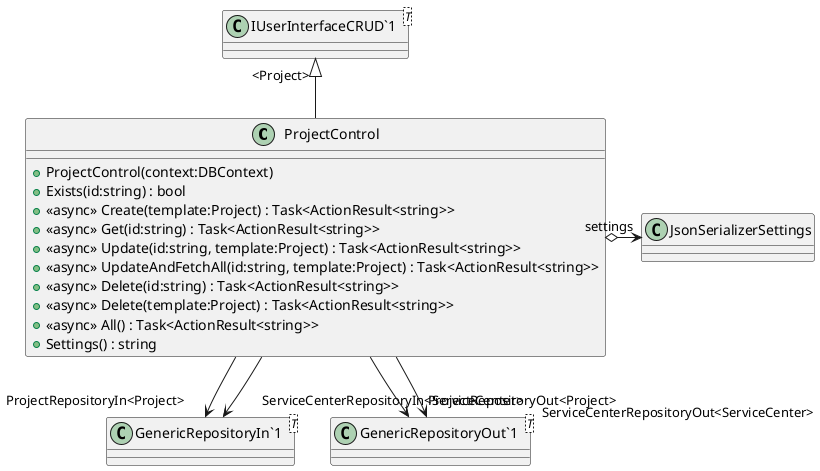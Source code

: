 @startuml
class ProjectControl {
    + ProjectControl(context:DBContext)
    + Exists(id:string) : bool
    + <<async>> Create(template:Project) : Task<ActionResult<string>>
    + <<async>> Get(id:string) : Task<ActionResult<string>>
    + <<async>> Update(id:string, template:Project) : Task<ActionResult<string>>
    + <<async>> UpdateAndFetchAll(id:string, template:Project) : Task<ActionResult<string>>
    + <<async>> Delete(id:string) : Task<ActionResult<string>>
    + <<async>> Delete(template:Project) : Task<ActionResult<string>>
    + <<async>> All() : Task<ActionResult<string>>
    + Settings() : string
}
class "IUserInterfaceCRUD`1"<T> {
}
class "GenericRepositoryIn`1"<T> {
}
class "GenericRepositoryOut`1"<T> {
}
"IUserInterfaceCRUD`1" "<Project>" <|-- ProjectControl
ProjectControl --> "ProjectRepositoryIn<Project>" "GenericRepositoryIn`1"
ProjectControl --> "ProjectRepositoryOut<Project>" "GenericRepositoryOut`1"
ProjectControl --> "ServiceCenterRepositoryIn<ServiceCenter>" "GenericRepositoryIn`1"
ProjectControl --> "ServiceCenterRepositoryOut<ServiceCenter>" "GenericRepositoryOut`1"
ProjectControl o-> "settings" JsonSerializerSettings
@enduml
